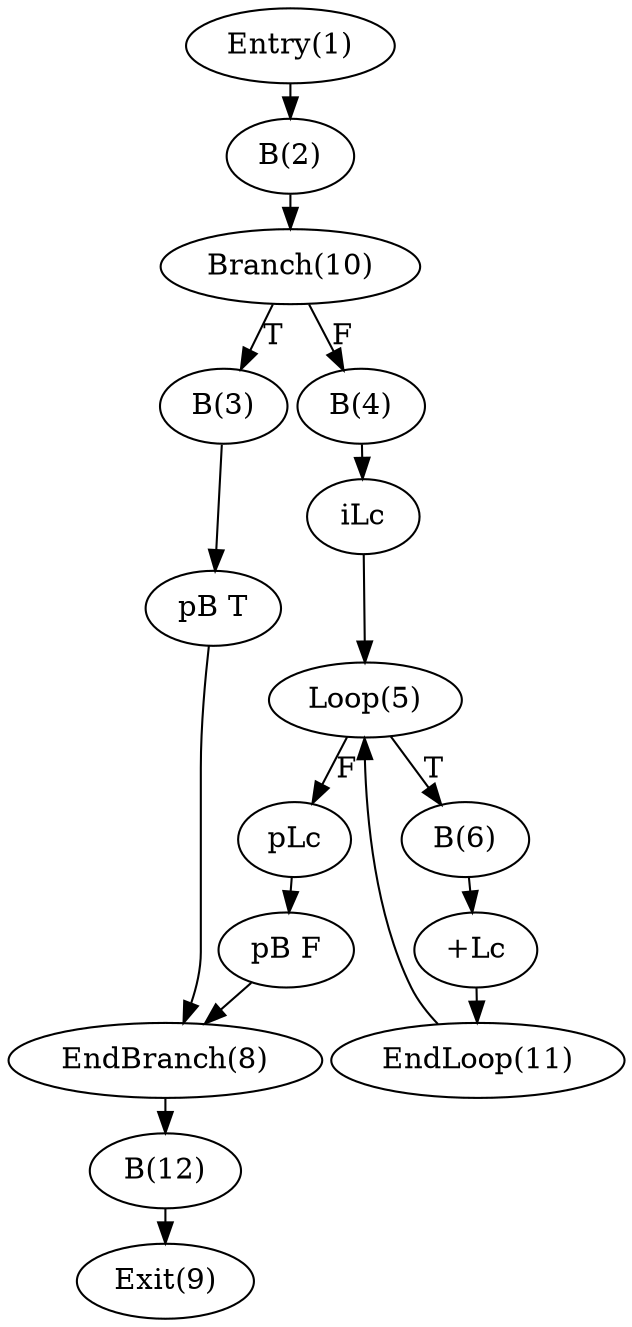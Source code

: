 digraph cfg_taping {
nodesep=.05;
ranksep=.05;
HEX8362bf0[label="Entry(1)"];
HEX8362c40[label="B(2)"];
HEX8362c90[label="Branch(10)"];
HEX8362ce0[label="B(3)"];
HEX8362d30[label="EndBranch(8)"];
HEX8362d80[label="B(12)"];
HEX8362dd0[label="Exit(9)"];
HEX8362e20[label="B(4)"];
HEX8362e70[label="Loop(5)"];
HEX8362ec0[label="B(6)"];
HEX8362f10[label="EndLoop(11)"];
HEX8363f18[label="iLc"];
HEX8364be0[label="pLc"];
HEX8364cf0[label="+Lc"];
HEX8367ae0[label="pB T"];
HEX8367d58[label="pB F"];
HEX8362bf0->HEX8362c40 ;
HEX8362c40->HEX8362c90 ;
HEX8362e70->HEX8362ec0 [label="T"];
HEX8362d30->HEX8362d80 ;
HEX8362c90->HEX8362ce0 [label="T"];
HEX8362c90->HEX8362e20 [label="F"];
HEX8362f10->HEX8362e70 ;
HEX8362d80->HEX8362dd0 ;
HEX8362e20->HEX8363f18 ;
HEX8363f18->HEX8362e70 ;
HEX8362e70->HEX8364be0 [label="F"];
HEX8362ec0->HEX8364cf0 ;
HEX8364cf0->HEX8362f10 ;
HEX8362ce0->HEX8367ae0 ;
HEX8367ae0->HEX8362d30 ;
HEX8364be0->HEX8367d58 ;
HEX8367d58->HEX8362d30 ;
}
